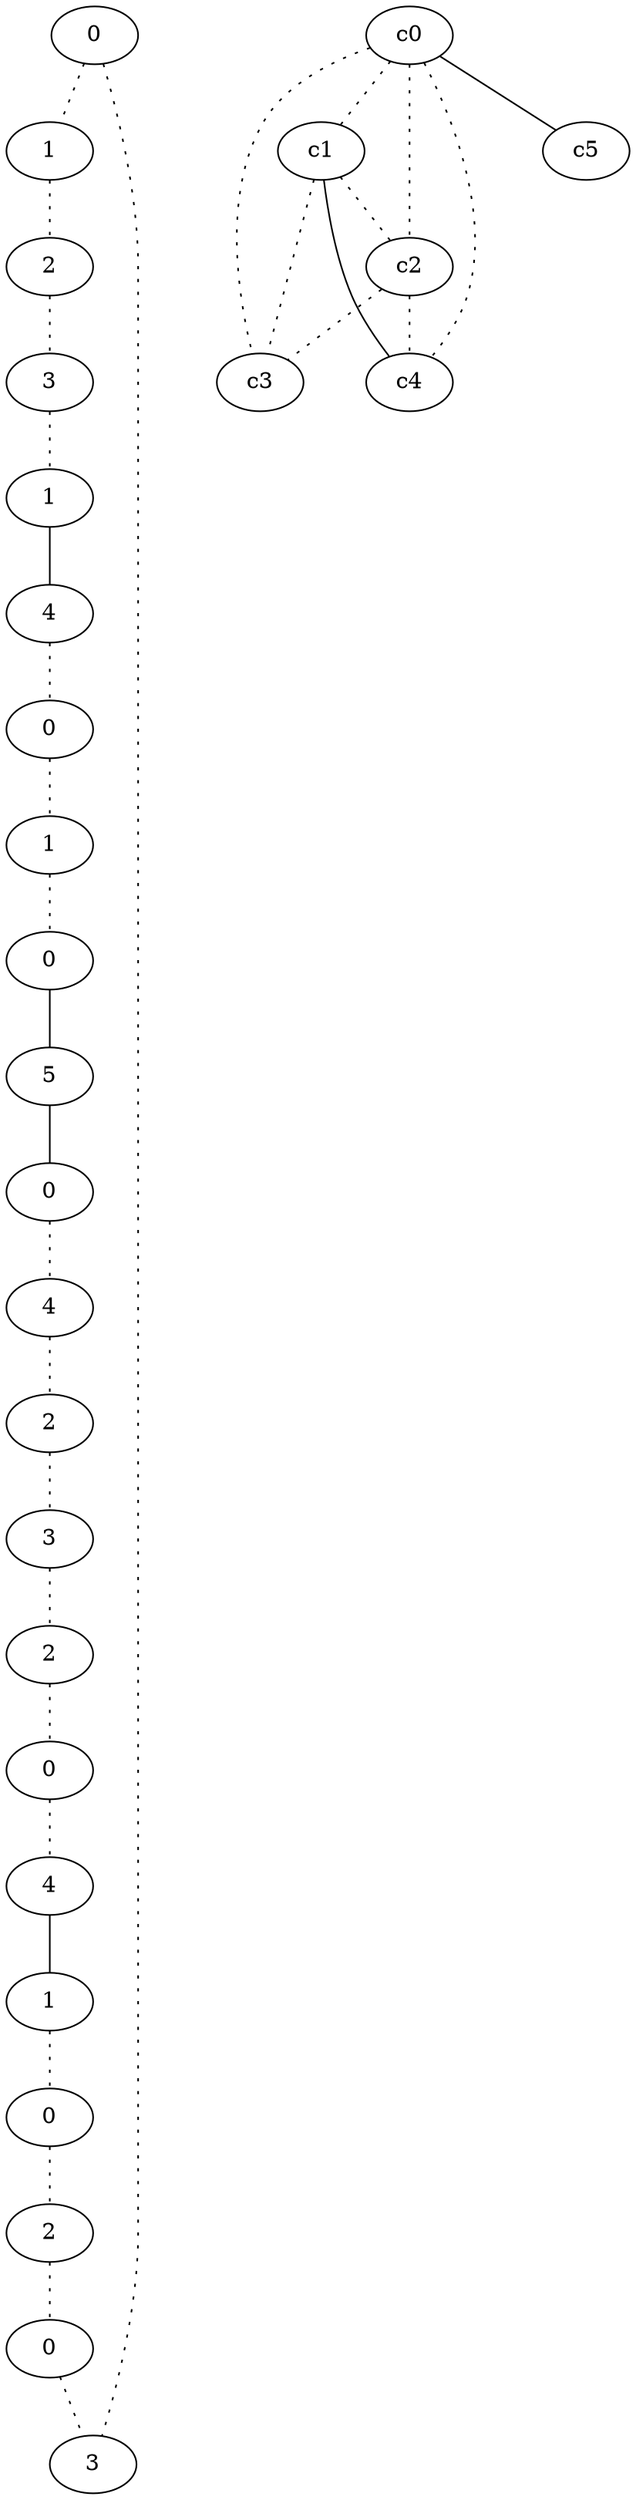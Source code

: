 graph {
a0[label=0];
a1[label=1];
a2[label=2];
a3[label=3];
a4[label=1];
a5[label=4];
a6[label=0];
a7[label=1];
a8[label=0];
a9[label=5];
a10[label=0];
a11[label=4];
a12[label=2];
a13[label=3];
a14[label=2];
a15[label=0];
a16[label=4];
a17[label=1];
a18[label=0];
a19[label=2];
a20[label=0];
a21[label=3];
a0 -- a1 [style=dotted];
a0 -- a21 [style=dotted];
a1 -- a2 [style=dotted];
a2 -- a3 [style=dotted];
a3 -- a4 [style=dotted];
a4 -- a5;
a5 -- a6 [style=dotted];
a6 -- a7 [style=dotted];
a7 -- a8 [style=dotted];
a8 -- a9;
a9 -- a10;
a10 -- a11 [style=dotted];
a11 -- a12 [style=dotted];
a12 -- a13 [style=dotted];
a13 -- a14 [style=dotted];
a14 -- a15 [style=dotted];
a15 -- a16 [style=dotted];
a16 -- a17;
a17 -- a18 [style=dotted];
a18 -- a19 [style=dotted];
a19 -- a20 [style=dotted];
a20 -- a21 [style=dotted];
c0 -- c1 [style=dotted];
c0 -- c2 [style=dotted];
c0 -- c3 [style=dotted];
c0 -- c4 [style=dotted];
c0 -- c5;
c1 -- c2 [style=dotted];
c1 -- c3 [style=dotted];
c1 -- c4;
c2 -- c3 [style=dotted];
c2 -- c4 [style=dotted];
}
